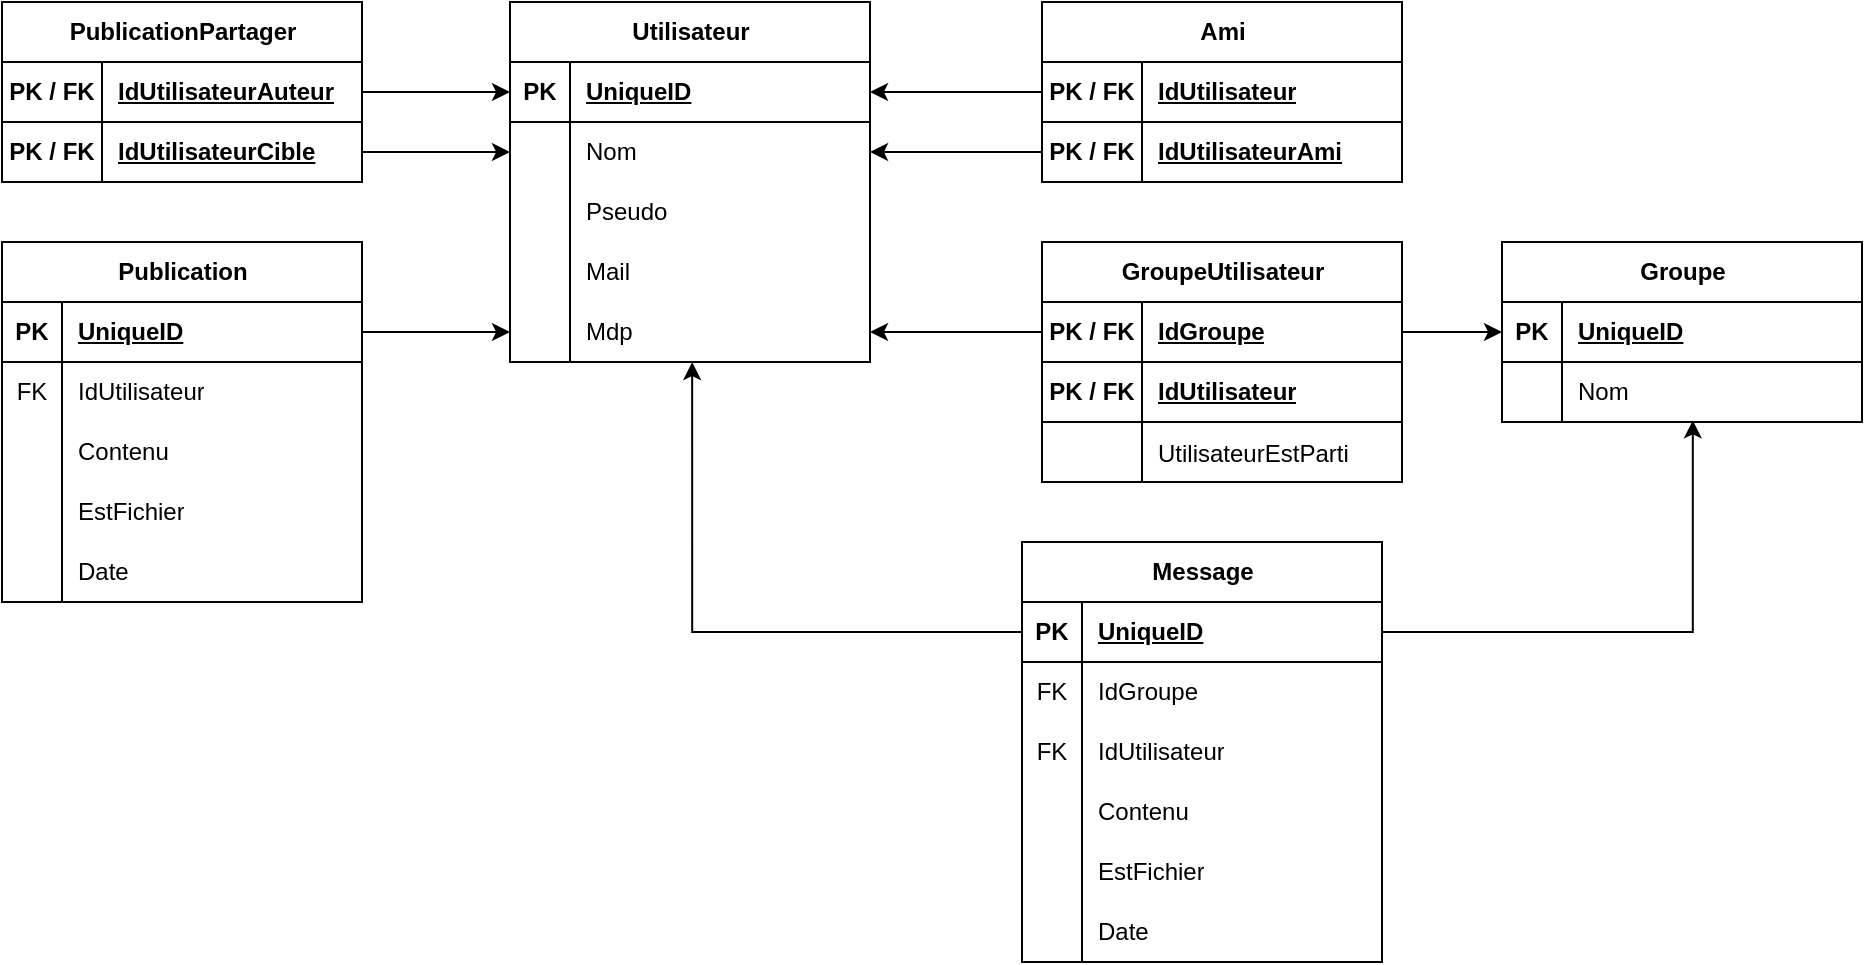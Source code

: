 <mxfile version="20.2.3" type="device"><diagram name="Page-1" id="rfw-p4OGBCu_ExfyOPsx"><mxGraphModel dx="1865" dy="641" grid="1" gridSize="10" guides="1" tooltips="1" connect="1" arrows="1" fold="1" page="1" pageScale="1" pageWidth="827" pageHeight="1169" math="0" shadow="0"><root><mxCell id="0"/><mxCell id="1" parent="0"/><mxCell id="f-5Dq4L5DiADuWV0GI_j-1" value="Utilisateur" style="shape=table;startSize=30;container=1;collapsible=1;childLayout=tableLayout;fixedRows=1;rowLines=0;fontStyle=1;align=center;resizeLast=1;html=1;swimlaneFillColor=default;" parent="1" vertex="1"><mxGeometry x="234" y="150" width="180" height="180" as="geometry"/></mxCell><mxCell id="f-5Dq4L5DiADuWV0GI_j-2" value="" style="shape=tableRow;horizontal=0;startSize=0;swimlaneHead=0;swimlaneBody=0;fillColor=none;collapsible=0;dropTarget=0;points=[[0,0.5],[1,0.5]];portConstraint=eastwest;top=0;left=0;right=0;bottom=1;" parent="f-5Dq4L5DiADuWV0GI_j-1" vertex="1"><mxGeometry y="30" width="180" height="30" as="geometry"/></mxCell><mxCell id="f-5Dq4L5DiADuWV0GI_j-3" value="PK" style="shape=partialRectangle;connectable=0;fillColor=none;top=0;left=0;bottom=0;right=0;fontStyle=1;overflow=hidden;whiteSpace=wrap;html=1;" parent="f-5Dq4L5DiADuWV0GI_j-2" vertex="1"><mxGeometry width="30" height="30" as="geometry"><mxRectangle width="30" height="30" as="alternateBounds"/></mxGeometry></mxCell><mxCell id="f-5Dq4L5DiADuWV0GI_j-4" value="UniqueID" style="shape=partialRectangle;connectable=0;fillColor=none;top=0;left=0;bottom=0;right=0;align=left;spacingLeft=6;fontStyle=5;overflow=hidden;whiteSpace=wrap;html=1;" parent="f-5Dq4L5DiADuWV0GI_j-2" vertex="1"><mxGeometry x="30" width="150" height="30" as="geometry"><mxRectangle width="150" height="30" as="alternateBounds"/></mxGeometry></mxCell><mxCell id="f-5Dq4L5DiADuWV0GI_j-5" value="" style="shape=tableRow;horizontal=0;startSize=0;swimlaneHead=0;swimlaneBody=0;fillColor=none;collapsible=0;dropTarget=0;points=[[0,0.5],[1,0.5]];portConstraint=eastwest;top=0;left=0;right=0;bottom=0;" parent="f-5Dq4L5DiADuWV0GI_j-1" vertex="1"><mxGeometry y="60" width="180" height="30" as="geometry"/></mxCell><mxCell id="f-5Dq4L5DiADuWV0GI_j-6" value="" style="shape=partialRectangle;connectable=0;fillColor=none;top=0;left=0;bottom=0;right=0;editable=1;overflow=hidden;whiteSpace=wrap;html=1;" parent="f-5Dq4L5DiADuWV0GI_j-5" vertex="1"><mxGeometry width="30" height="30" as="geometry"><mxRectangle width="30" height="30" as="alternateBounds"/></mxGeometry></mxCell><mxCell id="f-5Dq4L5DiADuWV0GI_j-7" value="Nom" style="shape=partialRectangle;connectable=0;fillColor=none;top=0;left=0;bottom=0;right=0;align=left;spacingLeft=6;overflow=hidden;whiteSpace=wrap;html=1;" parent="f-5Dq4L5DiADuWV0GI_j-5" vertex="1"><mxGeometry x="30" width="150" height="30" as="geometry"><mxRectangle width="150" height="30" as="alternateBounds"/></mxGeometry></mxCell><mxCell id="f-5Dq4L5DiADuWV0GI_j-8" value="" style="shape=tableRow;horizontal=0;startSize=0;swimlaneHead=0;swimlaneBody=0;fillColor=none;collapsible=0;dropTarget=0;points=[[0,0.5],[1,0.5]];portConstraint=eastwest;top=0;left=0;right=0;bottom=0;" parent="f-5Dq4L5DiADuWV0GI_j-1" vertex="1"><mxGeometry y="90" width="180" height="30" as="geometry"/></mxCell><mxCell id="f-5Dq4L5DiADuWV0GI_j-9" value="" style="shape=partialRectangle;connectable=0;fillColor=none;top=0;left=0;bottom=0;right=0;editable=1;overflow=hidden;whiteSpace=wrap;html=1;" parent="f-5Dq4L5DiADuWV0GI_j-8" vertex="1"><mxGeometry width="30" height="30" as="geometry"><mxRectangle width="30" height="30" as="alternateBounds"/></mxGeometry></mxCell><mxCell id="f-5Dq4L5DiADuWV0GI_j-10" value="Pseudo" style="shape=partialRectangle;connectable=0;fillColor=none;top=0;left=0;bottom=0;right=0;align=left;spacingLeft=6;overflow=hidden;whiteSpace=wrap;html=1;" parent="f-5Dq4L5DiADuWV0GI_j-8" vertex="1"><mxGeometry x="30" width="150" height="30" as="geometry"><mxRectangle width="150" height="30" as="alternateBounds"/></mxGeometry></mxCell><mxCell id="f-5Dq4L5DiADuWV0GI_j-11" value="" style="shape=tableRow;horizontal=0;startSize=0;swimlaneHead=0;swimlaneBody=0;fillColor=none;collapsible=0;dropTarget=0;points=[[0,0.5],[1,0.5]];portConstraint=eastwest;top=0;left=0;right=0;bottom=0;" parent="f-5Dq4L5DiADuWV0GI_j-1" vertex="1"><mxGeometry y="120" width="180" height="30" as="geometry"/></mxCell><mxCell id="f-5Dq4L5DiADuWV0GI_j-12" value="" style="shape=partialRectangle;connectable=0;fillColor=none;top=0;left=0;bottom=0;right=0;editable=1;overflow=hidden;whiteSpace=wrap;html=1;" parent="f-5Dq4L5DiADuWV0GI_j-11" vertex="1"><mxGeometry width="30" height="30" as="geometry"><mxRectangle width="30" height="30" as="alternateBounds"/></mxGeometry></mxCell><mxCell id="f-5Dq4L5DiADuWV0GI_j-13" value="Mail" style="shape=partialRectangle;connectable=0;fillColor=none;top=0;left=0;bottom=0;right=0;align=left;spacingLeft=6;overflow=hidden;whiteSpace=wrap;html=1;" parent="f-5Dq4L5DiADuWV0GI_j-11" vertex="1"><mxGeometry x="30" width="150" height="30" as="geometry"><mxRectangle width="150" height="30" as="alternateBounds"/></mxGeometry></mxCell><mxCell id="f-5Dq4L5DiADuWV0GI_j-14" value="" style="shape=tableRow;horizontal=0;startSize=0;swimlaneHead=0;swimlaneBody=0;fillColor=none;collapsible=0;dropTarget=0;points=[[0,0.5],[1,0.5]];portConstraint=eastwest;top=0;left=0;right=0;bottom=0;" parent="f-5Dq4L5DiADuWV0GI_j-1" vertex="1"><mxGeometry y="150" width="180" height="30" as="geometry"/></mxCell><mxCell id="f-5Dq4L5DiADuWV0GI_j-15" value="" style="shape=partialRectangle;connectable=0;fillColor=none;top=0;left=0;bottom=0;right=0;editable=1;overflow=hidden;whiteSpace=wrap;html=1;" parent="f-5Dq4L5DiADuWV0GI_j-14" vertex="1"><mxGeometry width="30" height="30" as="geometry"><mxRectangle width="30" height="30" as="alternateBounds"/></mxGeometry></mxCell><mxCell id="f-5Dq4L5DiADuWV0GI_j-16" value="Mdp" style="shape=partialRectangle;connectable=0;fillColor=none;top=0;left=0;bottom=0;right=0;align=left;spacingLeft=6;overflow=hidden;whiteSpace=wrap;html=1;" parent="f-5Dq4L5DiADuWV0GI_j-14" vertex="1"><mxGeometry x="30" width="150" height="30" as="geometry"><mxRectangle width="150" height="30" as="alternateBounds"/></mxGeometry></mxCell><mxCell id="f-5Dq4L5DiADuWV0GI_j-17" value="&lt;div&gt;&lt;span style=&quot;background-color: transparent; color: light-dark(rgb(0, 0, 0), rgb(255, 255, 255));&quot;&gt;Ami&lt;/span&gt;&lt;/div&gt;" style="shape=table;startSize=30;container=1;collapsible=1;childLayout=tableLayout;fixedRows=1;rowLines=0;fontStyle=1;align=center;resizeLast=1;html=1;swimlaneFillColor=default;" parent="1" vertex="1"><mxGeometry x="500" y="150" width="180" height="90" as="geometry"/></mxCell><mxCell id="f-5Dq4L5DiADuWV0GI_j-18" value="" style="shape=tableRow;horizontal=0;startSize=0;swimlaneHead=0;swimlaneBody=0;fillColor=none;collapsible=0;dropTarget=0;points=[[0,0.5],[1,0.5]];portConstraint=eastwest;top=0;left=0;right=0;bottom=1;" parent="f-5Dq4L5DiADuWV0GI_j-17" vertex="1"><mxGeometry y="30" width="180" height="30" as="geometry"/></mxCell><mxCell id="f-5Dq4L5DiADuWV0GI_j-19" value="PK / FK" style="shape=partialRectangle;connectable=0;fillColor=none;top=0;left=0;bottom=0;right=0;fontStyle=1;overflow=hidden;whiteSpace=wrap;html=1;" parent="f-5Dq4L5DiADuWV0GI_j-18" vertex="1"><mxGeometry width="50" height="30" as="geometry"><mxRectangle width="50" height="30" as="alternateBounds"/></mxGeometry></mxCell><mxCell id="f-5Dq4L5DiADuWV0GI_j-20" value="IdUtilisateur" style="shape=partialRectangle;connectable=0;fillColor=none;top=0;left=0;bottom=0;right=0;align=left;spacingLeft=6;fontStyle=5;overflow=hidden;whiteSpace=wrap;html=1;" parent="f-5Dq4L5DiADuWV0GI_j-18" vertex="1"><mxGeometry x="50" width="130" height="30" as="geometry"><mxRectangle width="130" height="30" as="alternateBounds"/></mxGeometry></mxCell><mxCell id="f-5Dq4L5DiADuWV0GI_j-30" value="" style="shape=tableRow;horizontal=0;startSize=0;swimlaneHead=0;swimlaneBody=0;fillColor=none;collapsible=0;dropTarget=0;points=[[0,0.5],[1,0.5]];portConstraint=eastwest;top=0;left=0;right=0;bottom=1;" parent="f-5Dq4L5DiADuWV0GI_j-17" vertex="1"><mxGeometry y="60" width="180" height="30" as="geometry"/></mxCell><mxCell id="f-5Dq4L5DiADuWV0GI_j-31" value="PK / FK" style="shape=partialRectangle;connectable=0;fillColor=none;top=0;left=0;bottom=0;right=0;fontStyle=1;overflow=hidden;whiteSpace=wrap;html=1;" parent="f-5Dq4L5DiADuWV0GI_j-30" vertex="1"><mxGeometry width="50" height="30" as="geometry"><mxRectangle width="50" height="30" as="alternateBounds"/></mxGeometry></mxCell><mxCell id="f-5Dq4L5DiADuWV0GI_j-32" value="IdUtilisateurAmi" style="shape=partialRectangle;connectable=0;fillColor=none;top=0;left=0;bottom=0;right=0;align=left;spacingLeft=6;fontStyle=5;overflow=hidden;whiteSpace=wrap;html=1;" parent="f-5Dq4L5DiADuWV0GI_j-30" vertex="1"><mxGeometry x="50" width="130" height="30" as="geometry"><mxRectangle width="130" height="30" as="alternateBounds"/></mxGeometry></mxCell><mxCell id="f-5Dq4L5DiADuWV0GI_j-33" style="edgeStyle=orthogonalEdgeStyle;rounded=0;orthogonalLoop=1;jettySize=auto;html=1;exitX=0;exitY=0.5;exitDx=0;exitDy=0;" parent="1" source="f-5Dq4L5DiADuWV0GI_j-18" target="f-5Dq4L5DiADuWV0GI_j-2" edge="1"><mxGeometry relative="1" as="geometry"/></mxCell><mxCell id="f-5Dq4L5DiADuWV0GI_j-34" style="edgeStyle=orthogonalEdgeStyle;rounded=0;orthogonalLoop=1;jettySize=auto;html=1;exitX=0;exitY=0.5;exitDx=0;exitDy=0;entryX=1;entryY=0.5;entryDx=0;entryDy=0;" parent="1" source="f-5Dq4L5DiADuWV0GI_j-30" target="f-5Dq4L5DiADuWV0GI_j-5" edge="1"><mxGeometry relative="1" as="geometry"/></mxCell><mxCell id="f-5Dq4L5DiADuWV0GI_j-35" value="Groupe" style="shape=table;startSize=30;container=1;collapsible=1;childLayout=tableLayout;fixedRows=1;rowLines=0;fontStyle=1;align=center;resizeLast=1;html=1;swimlaneFillColor=default;" parent="1" vertex="1"><mxGeometry x="730" y="270" width="180" height="90" as="geometry"/></mxCell><mxCell id="f-5Dq4L5DiADuWV0GI_j-36" value="" style="shape=tableRow;horizontal=0;startSize=0;swimlaneHead=0;swimlaneBody=0;fillColor=none;collapsible=0;dropTarget=0;points=[[0,0.5],[1,0.5]];portConstraint=eastwest;top=0;left=0;right=0;bottom=1;" parent="f-5Dq4L5DiADuWV0GI_j-35" vertex="1"><mxGeometry y="30" width="180" height="30" as="geometry"/></mxCell><mxCell id="f-5Dq4L5DiADuWV0GI_j-37" value="PK" style="shape=partialRectangle;connectable=0;fillColor=none;top=0;left=0;bottom=0;right=0;fontStyle=1;overflow=hidden;whiteSpace=wrap;html=1;" parent="f-5Dq4L5DiADuWV0GI_j-36" vertex="1"><mxGeometry width="30" height="30" as="geometry"><mxRectangle width="30" height="30" as="alternateBounds"/></mxGeometry></mxCell><mxCell id="f-5Dq4L5DiADuWV0GI_j-38" value="UniqueID" style="shape=partialRectangle;connectable=0;fillColor=none;top=0;left=0;bottom=0;right=0;align=left;spacingLeft=6;fontStyle=5;overflow=hidden;whiteSpace=wrap;html=1;" parent="f-5Dq4L5DiADuWV0GI_j-36" vertex="1"><mxGeometry x="30" width="150" height="30" as="geometry"><mxRectangle width="150" height="30" as="alternateBounds"/></mxGeometry></mxCell><mxCell id="f-5Dq4L5DiADuWV0GI_j-39" value="" style="shape=tableRow;horizontal=0;startSize=0;swimlaneHead=0;swimlaneBody=0;fillColor=none;collapsible=0;dropTarget=0;points=[[0,0.5],[1,0.5]];portConstraint=eastwest;top=0;left=0;right=0;bottom=0;" parent="f-5Dq4L5DiADuWV0GI_j-35" vertex="1"><mxGeometry y="60" width="180" height="30" as="geometry"/></mxCell><mxCell id="f-5Dq4L5DiADuWV0GI_j-40" value="" style="shape=partialRectangle;connectable=0;fillColor=none;top=0;left=0;bottom=0;right=0;editable=1;overflow=hidden;whiteSpace=wrap;html=1;" parent="f-5Dq4L5DiADuWV0GI_j-39" vertex="1"><mxGeometry width="30" height="30" as="geometry"><mxRectangle width="30" height="30" as="alternateBounds"/></mxGeometry></mxCell><mxCell id="f-5Dq4L5DiADuWV0GI_j-41" value="Nom" style="shape=partialRectangle;connectable=0;fillColor=none;top=0;left=0;bottom=0;right=0;align=left;spacingLeft=6;overflow=hidden;whiteSpace=wrap;html=1;" parent="f-5Dq4L5DiADuWV0GI_j-39" vertex="1"><mxGeometry x="30" width="150" height="30" as="geometry"><mxRectangle width="150" height="30" as="alternateBounds"/></mxGeometry></mxCell><mxCell id="f-5Dq4L5DiADuWV0GI_j-48" value="GroupeUtilisateur" style="shape=table;startSize=30;container=1;collapsible=1;childLayout=tableLayout;fixedRows=1;rowLines=0;fontStyle=1;align=center;resizeLast=1;html=1;swimlaneFillColor=default;" parent="1" vertex="1"><mxGeometry x="500" y="270" width="180" height="120" as="geometry"/></mxCell><mxCell id="f-5Dq4L5DiADuWV0GI_j-49" value="" style="shape=tableRow;horizontal=0;startSize=0;swimlaneHead=0;swimlaneBody=0;fillColor=none;collapsible=0;dropTarget=0;points=[[0,0.5],[1,0.5]];portConstraint=eastwest;top=0;left=0;right=0;bottom=1;" parent="f-5Dq4L5DiADuWV0GI_j-48" vertex="1"><mxGeometry y="30" width="180" height="30" as="geometry"/></mxCell><mxCell id="f-5Dq4L5DiADuWV0GI_j-50" value="PK / FK" style="shape=partialRectangle;connectable=0;fillColor=none;top=0;left=0;bottom=0;right=0;fontStyle=1;overflow=hidden;whiteSpace=wrap;html=1;" parent="f-5Dq4L5DiADuWV0GI_j-49" vertex="1"><mxGeometry width="50" height="30" as="geometry"><mxRectangle width="50" height="30" as="alternateBounds"/></mxGeometry></mxCell><mxCell id="f-5Dq4L5DiADuWV0GI_j-51" value="IdGroupe" style="shape=partialRectangle;connectable=0;fillColor=none;top=0;left=0;bottom=0;right=0;align=left;spacingLeft=6;fontStyle=5;overflow=hidden;whiteSpace=wrap;html=1;" parent="f-5Dq4L5DiADuWV0GI_j-49" vertex="1"><mxGeometry x="50" width="130" height="30" as="geometry"><mxRectangle width="130" height="30" as="alternateBounds"/></mxGeometry></mxCell><mxCell id="f-5Dq4L5DiADuWV0GI_j-61" value="" style="shape=tableRow;horizontal=0;startSize=0;swimlaneHead=0;swimlaneBody=0;fillColor=none;collapsible=0;dropTarget=0;points=[[0,0.5],[1,0.5]];portConstraint=eastwest;top=0;left=0;right=0;bottom=1;" parent="f-5Dq4L5DiADuWV0GI_j-48" vertex="1"><mxGeometry y="60" width="180" height="30" as="geometry"/></mxCell><mxCell id="f-5Dq4L5DiADuWV0GI_j-62" value="PK / FK" style="shape=partialRectangle;connectable=0;fillColor=none;top=0;left=0;bottom=0;right=0;fontStyle=1;overflow=hidden;whiteSpace=wrap;html=1;" parent="f-5Dq4L5DiADuWV0GI_j-61" vertex="1"><mxGeometry width="50" height="30" as="geometry"><mxRectangle width="50" height="30" as="alternateBounds"/></mxGeometry></mxCell><mxCell id="f-5Dq4L5DiADuWV0GI_j-63" value="IdUtilisateur" style="shape=partialRectangle;connectable=0;fillColor=none;top=0;left=0;bottom=0;right=0;align=left;spacingLeft=6;fontStyle=5;overflow=hidden;whiteSpace=wrap;html=1;" parent="f-5Dq4L5DiADuWV0GI_j-61" vertex="1"><mxGeometry x="50" width="130" height="30" as="geometry"><mxRectangle width="130" height="30" as="alternateBounds"/></mxGeometry></mxCell><mxCell id="f-5Dq4L5DiADuWV0GI_j-151" value="" style="shape=tableRow;horizontal=0;startSize=0;swimlaneHead=0;swimlaneBody=0;fillColor=none;collapsible=0;dropTarget=0;points=[[0,0.5],[1,0.5]];portConstraint=eastwest;top=0;left=0;right=0;bottom=0;" parent="f-5Dq4L5DiADuWV0GI_j-48" vertex="1"><mxGeometry y="90" width="180" height="30" as="geometry"/></mxCell><mxCell id="f-5Dq4L5DiADuWV0GI_j-152" value="" style="shape=partialRectangle;connectable=0;fillColor=none;top=0;left=0;bottom=0;right=0;editable=1;overflow=hidden;" parent="f-5Dq4L5DiADuWV0GI_j-151" vertex="1"><mxGeometry width="50" height="30" as="geometry"><mxRectangle width="50" height="30" as="alternateBounds"/></mxGeometry></mxCell><mxCell id="f-5Dq4L5DiADuWV0GI_j-153" value="UtilisateurEstParti" style="shape=partialRectangle;connectable=0;fillColor=none;top=0;left=0;bottom=0;right=0;align=left;spacingLeft=6;overflow=hidden;" parent="f-5Dq4L5DiADuWV0GI_j-151" vertex="1"><mxGeometry x="50" width="130" height="30" as="geometry"><mxRectangle width="130" height="30" as="alternateBounds"/></mxGeometry></mxCell><mxCell id="f-5Dq4L5DiADuWV0GI_j-64" style="edgeStyle=orthogonalEdgeStyle;rounded=0;orthogonalLoop=1;jettySize=auto;html=1;exitX=1;exitY=0.5;exitDx=0;exitDy=0;entryX=0;entryY=0.5;entryDx=0;entryDy=0;" parent="1" source="f-5Dq4L5DiADuWV0GI_j-49" target="f-5Dq4L5DiADuWV0GI_j-36" edge="1"><mxGeometry relative="1" as="geometry"/></mxCell><mxCell id="f-5Dq4L5DiADuWV0GI_j-65" style="edgeStyle=orthogonalEdgeStyle;rounded=0;orthogonalLoop=1;jettySize=auto;html=1;exitX=0;exitY=0.5;exitDx=0;exitDy=0;entryX=1;entryY=0.5;entryDx=0;entryDy=0;" parent="1" source="f-5Dq4L5DiADuWV0GI_j-49" target="f-5Dq4L5DiADuWV0GI_j-14" edge="1"><mxGeometry relative="1" as="geometry"/></mxCell><mxCell id="f-5Dq4L5DiADuWV0GI_j-66" value="Publication" style="shape=table;startSize=30;container=1;collapsible=1;childLayout=tableLayout;fixedRows=1;rowLines=0;fontStyle=1;align=center;resizeLast=1;html=1;swimlaneFillColor=default;" parent="1" vertex="1"><mxGeometry x="-20" y="270" width="180" height="180" as="geometry"/></mxCell><mxCell id="f-5Dq4L5DiADuWV0GI_j-67" value="" style="shape=tableRow;horizontal=0;startSize=0;swimlaneHead=0;swimlaneBody=0;fillColor=none;collapsible=0;dropTarget=0;points=[[0,0.5],[1,0.5]];portConstraint=eastwest;top=0;left=0;right=0;bottom=1;" parent="f-5Dq4L5DiADuWV0GI_j-66" vertex="1"><mxGeometry y="30" width="180" height="30" as="geometry"/></mxCell><mxCell id="f-5Dq4L5DiADuWV0GI_j-68" value="PK" style="shape=partialRectangle;connectable=0;fillColor=none;top=0;left=0;bottom=0;right=0;fontStyle=1;overflow=hidden;whiteSpace=wrap;html=1;" parent="f-5Dq4L5DiADuWV0GI_j-67" vertex="1"><mxGeometry width="30" height="30" as="geometry"><mxRectangle width="30" height="30" as="alternateBounds"/></mxGeometry></mxCell><mxCell id="f-5Dq4L5DiADuWV0GI_j-69" value="UniqueID" style="shape=partialRectangle;connectable=0;fillColor=none;top=0;left=0;bottom=0;right=0;align=left;spacingLeft=6;fontStyle=5;overflow=hidden;whiteSpace=wrap;html=1;" parent="f-5Dq4L5DiADuWV0GI_j-67" vertex="1"><mxGeometry x="30" width="150" height="30" as="geometry"><mxRectangle width="150" height="30" as="alternateBounds"/></mxGeometry></mxCell><mxCell id="f-5Dq4L5DiADuWV0GI_j-70" value="" style="shape=tableRow;horizontal=0;startSize=0;swimlaneHead=0;swimlaneBody=0;fillColor=none;collapsible=0;dropTarget=0;points=[[0,0.5],[1,0.5]];portConstraint=eastwest;top=0;left=0;right=0;bottom=0;" parent="f-5Dq4L5DiADuWV0GI_j-66" vertex="1"><mxGeometry y="60" width="180" height="30" as="geometry"/></mxCell><mxCell id="f-5Dq4L5DiADuWV0GI_j-71" value="FK" style="shape=partialRectangle;connectable=0;fillColor=none;top=0;left=0;bottom=0;right=0;editable=1;overflow=hidden;whiteSpace=wrap;html=1;" parent="f-5Dq4L5DiADuWV0GI_j-70" vertex="1"><mxGeometry width="30" height="30" as="geometry"><mxRectangle width="30" height="30" as="alternateBounds"/></mxGeometry></mxCell><mxCell id="f-5Dq4L5DiADuWV0GI_j-72" value="IdUtilisateur" style="shape=partialRectangle;connectable=0;fillColor=none;top=0;left=0;bottom=0;right=0;align=left;spacingLeft=6;overflow=hidden;whiteSpace=wrap;html=1;" parent="f-5Dq4L5DiADuWV0GI_j-70" vertex="1"><mxGeometry x="30" width="150" height="30" as="geometry"><mxRectangle width="150" height="30" as="alternateBounds"/></mxGeometry></mxCell><mxCell id="f-5Dq4L5DiADuWV0GI_j-73" value="" style="shape=tableRow;horizontal=0;startSize=0;swimlaneHead=0;swimlaneBody=0;fillColor=none;collapsible=0;dropTarget=0;points=[[0,0.5],[1,0.5]];portConstraint=eastwest;top=0;left=0;right=0;bottom=0;" parent="f-5Dq4L5DiADuWV0GI_j-66" vertex="1"><mxGeometry y="90" width="180" height="30" as="geometry"/></mxCell><mxCell id="f-5Dq4L5DiADuWV0GI_j-74" value="" style="shape=partialRectangle;connectable=0;fillColor=none;top=0;left=0;bottom=0;right=0;editable=1;overflow=hidden;whiteSpace=wrap;html=1;" parent="f-5Dq4L5DiADuWV0GI_j-73" vertex="1"><mxGeometry width="30" height="30" as="geometry"><mxRectangle width="30" height="30" as="alternateBounds"/></mxGeometry></mxCell><mxCell id="f-5Dq4L5DiADuWV0GI_j-75" value="Contenu" style="shape=partialRectangle;connectable=0;fillColor=none;top=0;left=0;bottom=0;right=0;align=left;spacingLeft=6;overflow=hidden;whiteSpace=wrap;html=1;" parent="f-5Dq4L5DiADuWV0GI_j-73" vertex="1"><mxGeometry x="30" width="150" height="30" as="geometry"><mxRectangle width="150" height="30" as="alternateBounds"/></mxGeometry></mxCell><mxCell id="f-5Dq4L5DiADuWV0GI_j-76" value="" style="shape=tableRow;horizontal=0;startSize=0;swimlaneHead=0;swimlaneBody=0;fillColor=none;collapsible=0;dropTarget=0;points=[[0,0.5],[1,0.5]];portConstraint=eastwest;top=0;left=0;right=0;bottom=0;" parent="f-5Dq4L5DiADuWV0GI_j-66" vertex="1"><mxGeometry y="120" width="180" height="30" as="geometry"/></mxCell><mxCell id="f-5Dq4L5DiADuWV0GI_j-77" value="" style="shape=partialRectangle;connectable=0;fillColor=none;top=0;left=0;bottom=0;right=0;editable=1;overflow=hidden;whiteSpace=wrap;html=1;" parent="f-5Dq4L5DiADuWV0GI_j-76" vertex="1"><mxGeometry width="30" height="30" as="geometry"><mxRectangle width="30" height="30" as="alternateBounds"/></mxGeometry></mxCell><mxCell id="f-5Dq4L5DiADuWV0GI_j-78" value="EstFichier" style="shape=partialRectangle;connectable=0;fillColor=none;top=0;left=0;bottom=0;right=0;align=left;spacingLeft=6;overflow=hidden;whiteSpace=wrap;html=1;" parent="f-5Dq4L5DiADuWV0GI_j-76" vertex="1"><mxGeometry x="30" width="150" height="30" as="geometry"><mxRectangle width="150" height="30" as="alternateBounds"/></mxGeometry></mxCell><mxCell id="f-5Dq4L5DiADuWV0GI_j-79" value="" style="shape=tableRow;horizontal=0;startSize=0;swimlaneHead=0;swimlaneBody=0;fillColor=none;collapsible=0;dropTarget=0;points=[[0,0.5],[1,0.5]];portConstraint=eastwest;top=0;left=0;right=0;bottom=0;" parent="f-5Dq4L5DiADuWV0GI_j-66" vertex="1"><mxGeometry y="150" width="180" height="30" as="geometry"/></mxCell><mxCell id="f-5Dq4L5DiADuWV0GI_j-80" value="" style="shape=partialRectangle;connectable=0;fillColor=none;top=0;left=0;bottom=0;right=0;editable=1;overflow=hidden;whiteSpace=wrap;html=1;" parent="f-5Dq4L5DiADuWV0GI_j-79" vertex="1"><mxGeometry width="30" height="30" as="geometry"><mxRectangle width="30" height="30" as="alternateBounds"/></mxGeometry></mxCell><mxCell id="f-5Dq4L5DiADuWV0GI_j-81" value="Date" style="shape=partialRectangle;connectable=0;fillColor=none;top=0;left=0;bottom=0;right=0;align=left;spacingLeft=6;overflow=hidden;whiteSpace=wrap;html=1;" parent="f-5Dq4L5DiADuWV0GI_j-79" vertex="1"><mxGeometry x="30" width="150" height="30" as="geometry"><mxRectangle width="150" height="30" as="alternateBounds"/></mxGeometry></mxCell><mxCell id="f-5Dq4L5DiADuWV0GI_j-84" value="PublicationPartager" style="shape=table;startSize=30;container=1;collapsible=1;childLayout=tableLayout;fixedRows=1;rowLines=0;fontStyle=1;align=center;resizeLast=1;html=1;swimlaneFillColor=default;" parent="1" vertex="1"><mxGeometry x="-20" y="150" width="180" height="90" as="geometry"/></mxCell><mxCell id="f-5Dq4L5DiADuWV0GI_j-85" value="" style="shape=tableRow;horizontal=0;startSize=0;swimlaneHead=0;swimlaneBody=0;fillColor=none;collapsible=0;dropTarget=0;points=[[0,0.5],[1,0.5]];portConstraint=eastwest;top=0;left=0;right=0;bottom=1;" parent="f-5Dq4L5DiADuWV0GI_j-84" vertex="1"><mxGeometry y="30" width="180" height="30" as="geometry"/></mxCell><mxCell id="f-5Dq4L5DiADuWV0GI_j-86" value="PK / FK" style="shape=partialRectangle;connectable=0;fillColor=none;top=0;left=0;bottom=0;right=0;fontStyle=1;overflow=hidden;whiteSpace=wrap;html=1;" parent="f-5Dq4L5DiADuWV0GI_j-85" vertex="1"><mxGeometry width="50" height="30" as="geometry"><mxRectangle width="50" height="30" as="alternateBounds"/></mxGeometry></mxCell><mxCell id="f-5Dq4L5DiADuWV0GI_j-87" value="IdUtilisateurAuteur" style="shape=partialRectangle;connectable=0;fillColor=none;top=0;left=0;bottom=0;right=0;align=left;spacingLeft=6;fontStyle=5;overflow=hidden;whiteSpace=wrap;html=1;" parent="f-5Dq4L5DiADuWV0GI_j-85" vertex="1"><mxGeometry x="50" width="130" height="30" as="geometry"><mxRectangle width="130" height="30" as="alternateBounds"/></mxGeometry></mxCell><mxCell id="f-5Dq4L5DiADuWV0GI_j-97" value="" style="shape=tableRow;horizontal=0;startSize=0;swimlaneHead=0;swimlaneBody=0;fillColor=none;collapsible=0;dropTarget=0;points=[[0,0.5],[1,0.5]];portConstraint=eastwest;top=0;left=0;right=0;bottom=1;" parent="f-5Dq4L5DiADuWV0GI_j-84" vertex="1"><mxGeometry y="60" width="180" height="30" as="geometry"/></mxCell><mxCell id="f-5Dq4L5DiADuWV0GI_j-98" value="PK / FK" style="shape=partialRectangle;connectable=0;fillColor=none;top=0;left=0;bottom=0;right=0;fontStyle=1;overflow=hidden;whiteSpace=wrap;html=1;" parent="f-5Dq4L5DiADuWV0GI_j-97" vertex="1"><mxGeometry width="50" height="30" as="geometry"><mxRectangle width="50" height="30" as="alternateBounds"/></mxGeometry></mxCell><mxCell id="f-5Dq4L5DiADuWV0GI_j-99" value="IdUtilisateurCible" style="shape=partialRectangle;connectable=0;fillColor=none;top=0;left=0;bottom=0;right=0;align=left;spacingLeft=6;fontStyle=5;overflow=hidden;whiteSpace=wrap;html=1;" parent="f-5Dq4L5DiADuWV0GI_j-97" vertex="1"><mxGeometry x="50" width="130" height="30" as="geometry"><mxRectangle width="130" height="30" as="alternateBounds"/></mxGeometry></mxCell><mxCell id="f-5Dq4L5DiADuWV0GI_j-100" style="edgeStyle=orthogonalEdgeStyle;rounded=0;orthogonalLoop=1;jettySize=auto;html=1;exitX=1;exitY=0.5;exitDx=0;exitDy=0;entryX=0;entryY=0.5;entryDx=0;entryDy=0;" parent="1" source="f-5Dq4L5DiADuWV0GI_j-85" target="f-5Dq4L5DiADuWV0GI_j-2" edge="1"><mxGeometry relative="1" as="geometry"/></mxCell><mxCell id="f-5Dq4L5DiADuWV0GI_j-101" style="edgeStyle=orthogonalEdgeStyle;rounded=0;orthogonalLoop=1;jettySize=auto;html=1;exitX=1;exitY=0.5;exitDx=0;exitDy=0;entryX=0;entryY=0.5;entryDx=0;entryDy=0;" parent="1" source="f-5Dq4L5DiADuWV0GI_j-97" target="f-5Dq4L5DiADuWV0GI_j-5" edge="1"><mxGeometry relative="1" as="geometry"/></mxCell><mxCell id="f-5Dq4L5DiADuWV0GI_j-129" value="Message" style="shape=table;startSize=30;container=1;collapsible=1;childLayout=tableLayout;fixedRows=1;rowLines=0;fontStyle=1;align=center;resizeLast=1;html=1;swimlaneFillColor=default;" parent="1" vertex="1"><mxGeometry x="490" y="420" width="180" height="210" as="geometry"/></mxCell><mxCell id="f-5Dq4L5DiADuWV0GI_j-130" value="" style="shape=tableRow;horizontal=0;startSize=0;swimlaneHead=0;swimlaneBody=0;fillColor=none;collapsible=0;dropTarget=0;points=[[0,0.5],[1,0.5]];portConstraint=eastwest;top=0;left=0;right=0;bottom=1;" parent="f-5Dq4L5DiADuWV0GI_j-129" vertex="1"><mxGeometry y="30" width="180" height="30" as="geometry"/></mxCell><mxCell id="f-5Dq4L5DiADuWV0GI_j-131" value="PK" style="shape=partialRectangle;connectable=0;fillColor=none;top=0;left=0;bottom=0;right=0;fontStyle=1;overflow=hidden;whiteSpace=wrap;html=1;" parent="f-5Dq4L5DiADuWV0GI_j-130" vertex="1"><mxGeometry width="30" height="30" as="geometry"><mxRectangle width="30" height="30" as="alternateBounds"/></mxGeometry></mxCell><mxCell id="f-5Dq4L5DiADuWV0GI_j-132" value="UniqueID" style="shape=partialRectangle;connectable=0;fillColor=none;top=0;left=0;bottom=0;right=0;align=left;spacingLeft=6;fontStyle=5;overflow=hidden;whiteSpace=wrap;html=1;" parent="f-5Dq4L5DiADuWV0GI_j-130" vertex="1"><mxGeometry x="30" width="150" height="30" as="geometry"><mxRectangle width="150" height="30" as="alternateBounds"/></mxGeometry></mxCell><mxCell id="f-5Dq4L5DiADuWV0GI_j-133" value="" style="shape=tableRow;horizontal=0;startSize=0;swimlaneHead=0;swimlaneBody=0;fillColor=none;collapsible=0;dropTarget=0;points=[[0,0.5],[1,0.5]];portConstraint=eastwest;top=0;left=0;right=0;bottom=0;" parent="f-5Dq4L5DiADuWV0GI_j-129" vertex="1"><mxGeometry y="60" width="180" height="30" as="geometry"/></mxCell><mxCell id="f-5Dq4L5DiADuWV0GI_j-134" value="FK" style="shape=partialRectangle;connectable=0;fillColor=none;top=0;left=0;bottom=0;right=0;editable=1;overflow=hidden;whiteSpace=wrap;html=1;" parent="f-5Dq4L5DiADuWV0GI_j-133" vertex="1"><mxGeometry width="30" height="30" as="geometry"><mxRectangle width="30" height="30" as="alternateBounds"/></mxGeometry></mxCell><mxCell id="f-5Dq4L5DiADuWV0GI_j-135" value="IdGroupe" style="shape=partialRectangle;connectable=0;fillColor=none;top=0;left=0;bottom=0;right=0;align=left;spacingLeft=6;overflow=hidden;whiteSpace=wrap;html=1;" parent="f-5Dq4L5DiADuWV0GI_j-133" vertex="1"><mxGeometry x="30" width="150" height="30" as="geometry"><mxRectangle width="150" height="30" as="alternateBounds"/></mxGeometry></mxCell><mxCell id="f-5Dq4L5DiADuWV0GI_j-136" value="" style="shape=tableRow;horizontal=0;startSize=0;swimlaneHead=0;swimlaneBody=0;fillColor=none;collapsible=0;dropTarget=0;points=[[0,0.5],[1,0.5]];portConstraint=eastwest;top=0;left=0;right=0;bottom=0;" parent="f-5Dq4L5DiADuWV0GI_j-129" vertex="1"><mxGeometry y="90" width="180" height="30" as="geometry"/></mxCell><mxCell id="f-5Dq4L5DiADuWV0GI_j-137" value="FK" style="shape=partialRectangle;connectable=0;fillColor=none;top=0;left=0;bottom=0;right=0;editable=1;overflow=hidden;whiteSpace=wrap;html=1;" parent="f-5Dq4L5DiADuWV0GI_j-136" vertex="1"><mxGeometry width="30" height="30" as="geometry"><mxRectangle width="30" height="30" as="alternateBounds"/></mxGeometry></mxCell><mxCell id="f-5Dq4L5DiADuWV0GI_j-138" value="IdUtilisateur" style="shape=partialRectangle;connectable=0;fillColor=none;top=0;left=0;bottom=0;right=0;align=left;spacingLeft=6;overflow=hidden;whiteSpace=wrap;html=1;" parent="f-5Dq4L5DiADuWV0GI_j-136" vertex="1"><mxGeometry x="30" width="150" height="30" as="geometry"><mxRectangle width="150" height="30" as="alternateBounds"/></mxGeometry></mxCell><mxCell id="f-5Dq4L5DiADuWV0GI_j-139" value="" style="shape=tableRow;horizontal=0;startSize=0;swimlaneHead=0;swimlaneBody=0;fillColor=none;collapsible=0;dropTarget=0;points=[[0,0.5],[1,0.5]];portConstraint=eastwest;top=0;left=0;right=0;bottom=0;" parent="f-5Dq4L5DiADuWV0GI_j-129" vertex="1"><mxGeometry y="120" width="180" height="30" as="geometry"/></mxCell><mxCell id="f-5Dq4L5DiADuWV0GI_j-140" value="" style="shape=partialRectangle;connectable=0;fillColor=none;top=0;left=0;bottom=0;right=0;editable=1;overflow=hidden;whiteSpace=wrap;html=1;" parent="f-5Dq4L5DiADuWV0GI_j-139" vertex="1"><mxGeometry width="30" height="30" as="geometry"><mxRectangle width="30" height="30" as="alternateBounds"/></mxGeometry></mxCell><mxCell id="f-5Dq4L5DiADuWV0GI_j-141" value="Contenu" style="shape=partialRectangle;connectable=0;fillColor=none;top=0;left=0;bottom=0;right=0;align=left;spacingLeft=6;overflow=hidden;whiteSpace=wrap;html=1;" parent="f-5Dq4L5DiADuWV0GI_j-139" vertex="1"><mxGeometry x="30" width="150" height="30" as="geometry"><mxRectangle width="150" height="30" as="alternateBounds"/></mxGeometry></mxCell><mxCell id="f-5Dq4L5DiADuWV0GI_j-142" value="" style="shape=tableRow;horizontal=0;startSize=0;swimlaneHead=0;swimlaneBody=0;fillColor=none;collapsible=0;dropTarget=0;points=[[0,0.5],[1,0.5]];portConstraint=eastwest;top=0;left=0;right=0;bottom=0;" parent="f-5Dq4L5DiADuWV0GI_j-129" vertex="1"><mxGeometry y="150" width="180" height="30" as="geometry"/></mxCell><mxCell id="f-5Dq4L5DiADuWV0GI_j-143" value="" style="shape=partialRectangle;connectable=0;fillColor=none;top=0;left=0;bottom=0;right=0;editable=1;overflow=hidden;whiteSpace=wrap;html=1;" parent="f-5Dq4L5DiADuWV0GI_j-142" vertex="1"><mxGeometry width="30" height="30" as="geometry"><mxRectangle width="30" height="30" as="alternateBounds"/></mxGeometry></mxCell><mxCell id="f-5Dq4L5DiADuWV0GI_j-144" value="EstFichier" style="shape=partialRectangle;connectable=0;fillColor=none;top=0;left=0;bottom=0;right=0;align=left;spacingLeft=6;overflow=hidden;whiteSpace=wrap;html=1;" parent="f-5Dq4L5DiADuWV0GI_j-142" vertex="1"><mxGeometry x="30" width="150" height="30" as="geometry"><mxRectangle width="150" height="30" as="alternateBounds"/></mxGeometry></mxCell><mxCell id="f-5Dq4L5DiADuWV0GI_j-145" value="" style="shape=tableRow;horizontal=0;startSize=0;swimlaneHead=0;swimlaneBody=0;fillColor=none;collapsible=0;dropTarget=0;points=[[0,0.5],[1,0.5]];portConstraint=eastwest;top=0;left=0;right=0;bottom=0;" parent="f-5Dq4L5DiADuWV0GI_j-129" vertex="1"><mxGeometry y="180" width="180" height="30" as="geometry"/></mxCell><mxCell id="f-5Dq4L5DiADuWV0GI_j-146" value="" style="shape=partialRectangle;connectable=0;fillColor=none;top=0;left=0;bottom=0;right=0;editable=1;overflow=hidden;whiteSpace=wrap;html=1;" parent="f-5Dq4L5DiADuWV0GI_j-145" vertex="1"><mxGeometry width="30" height="30" as="geometry"><mxRectangle width="30" height="30" as="alternateBounds"/></mxGeometry></mxCell><mxCell id="f-5Dq4L5DiADuWV0GI_j-147" value="Date" style="shape=partialRectangle;connectable=0;fillColor=none;top=0;left=0;bottom=0;right=0;align=left;spacingLeft=6;overflow=hidden;whiteSpace=wrap;html=1;" parent="f-5Dq4L5DiADuWV0GI_j-145" vertex="1"><mxGeometry x="30" width="150" height="30" as="geometry"><mxRectangle width="150" height="30" as="alternateBounds"/></mxGeometry></mxCell><mxCell id="f-5Dq4L5DiADuWV0GI_j-150" style="edgeStyle=orthogonalEdgeStyle;rounded=0;orthogonalLoop=1;jettySize=auto;html=1;exitX=0;exitY=0.5;exitDx=0;exitDy=0;entryX=0.506;entryY=1;entryDx=0;entryDy=0;entryPerimeter=0;" parent="1" source="f-5Dq4L5DiADuWV0GI_j-130" target="f-5Dq4L5DiADuWV0GI_j-14" edge="1"><mxGeometry relative="1" as="geometry"/></mxCell><mxCell id="ZN0_B6V8mEuA6SrNOC7n-1" style="edgeStyle=orthogonalEdgeStyle;rounded=0;orthogonalLoop=1;jettySize=auto;html=1;exitX=1;exitY=0.5;exitDx=0;exitDy=0;entryX=0;entryY=0.5;entryDx=0;entryDy=0;" parent="1" source="f-5Dq4L5DiADuWV0GI_j-67" target="f-5Dq4L5DiADuWV0GI_j-14" edge="1"><mxGeometry relative="1" as="geometry"/></mxCell><mxCell id="xDL3lqZQFi0et6EoiPKS-1" style="edgeStyle=orthogonalEdgeStyle;rounded=0;orthogonalLoop=1;jettySize=auto;html=1;exitX=1;exitY=0.5;exitDx=0;exitDy=0;entryX=0.53;entryY=0.973;entryDx=0;entryDy=0;entryPerimeter=0;" edge="1" parent="1" source="f-5Dq4L5DiADuWV0GI_j-130" target="f-5Dq4L5DiADuWV0GI_j-39"><mxGeometry relative="1" as="geometry"/></mxCell></root></mxGraphModel></diagram></mxfile>